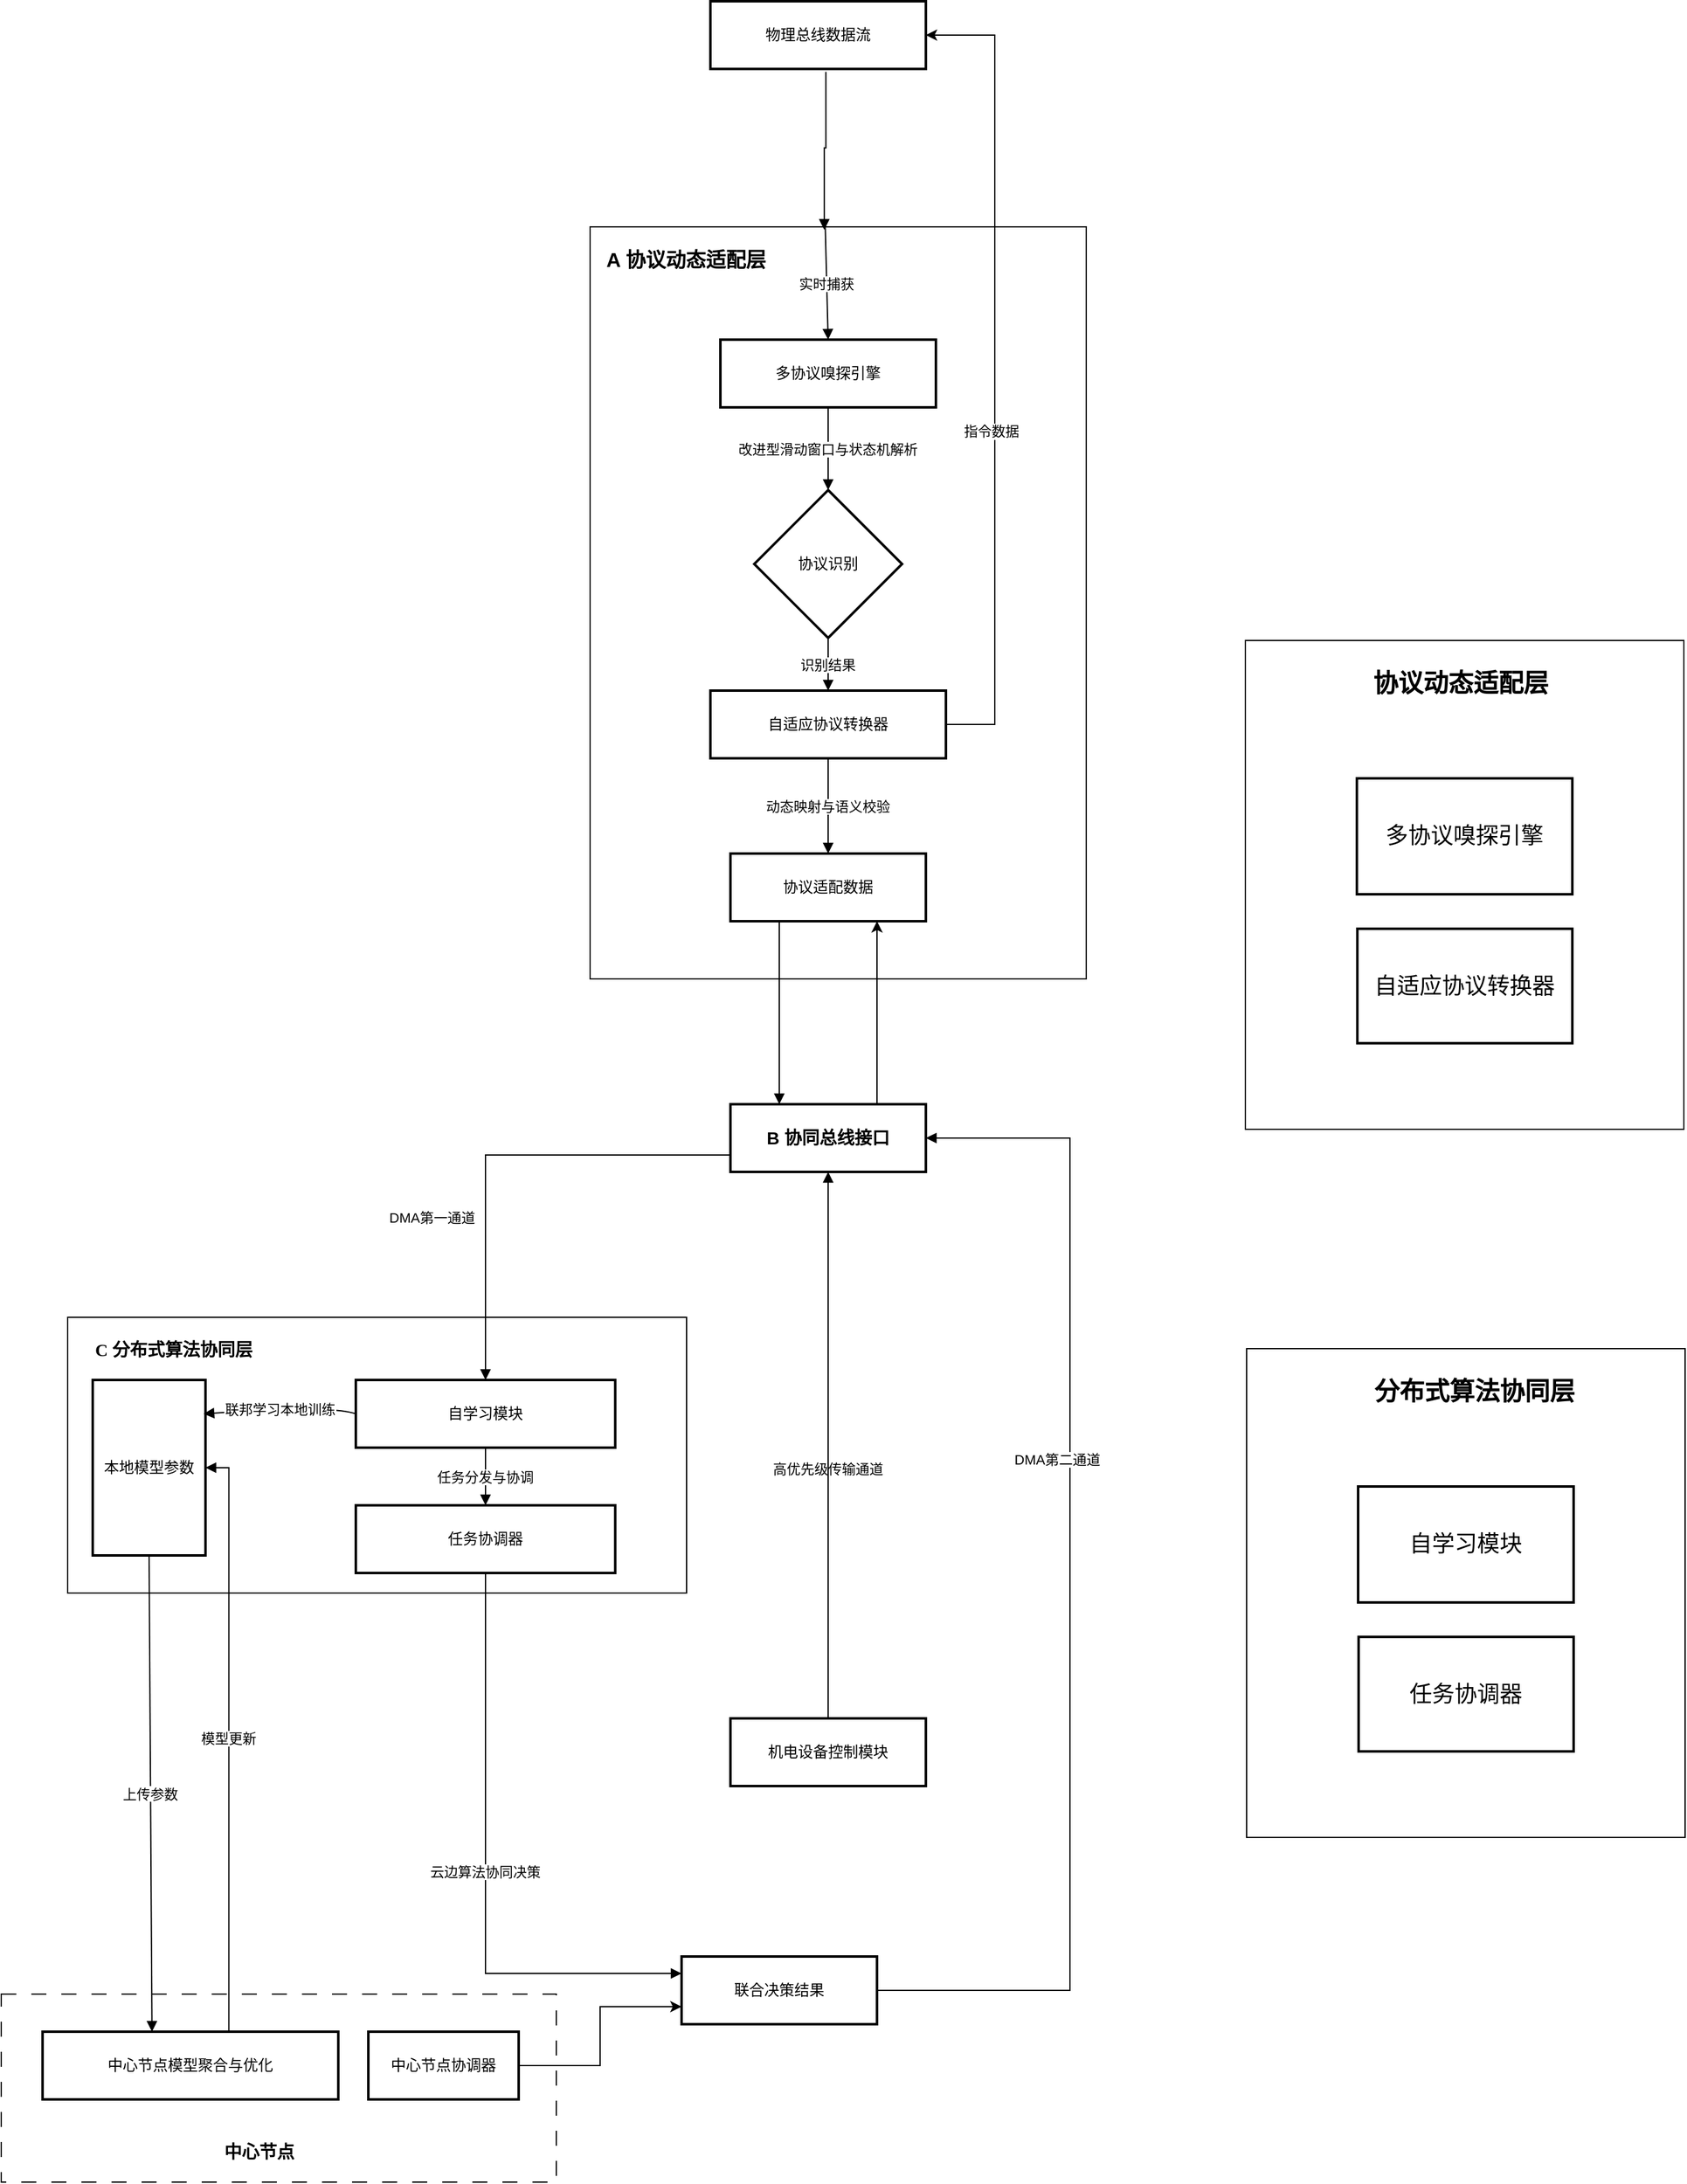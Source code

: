 <mxfile version="27.1.5">
  <diagram name="第 1 页" id="i4zDwKr-480T4ZqlYLz5">
    <mxGraphModel dx="1460" dy="840" grid="0" gridSize="10" guides="1" tooltips="1" connect="1" arrows="1" fold="1" page="1" pageScale="1" pageWidth="827" pageHeight="1169" math="0" shadow="0">
      <root>
        <mxCell id="0" />
        <mxCell id="1" parent="0" />
        <mxCell id="6QbdugIMN3S3a9xzyig_-14" value="" style="rounded=0;whiteSpace=wrap;html=1;dashed=1;dashPattern=12 12;" parent="1" vertex="1">
          <mxGeometry x="177" y="1730" width="443" height="150" as="geometry" />
        </mxCell>
        <mxCell id="6QbdugIMN3S3a9xzyig_-5" value="" style="group" parent="1" vertex="1" connectable="0">
          <mxGeometry x="647" y="320" width="396" height="600" as="geometry" />
        </mxCell>
        <mxCell id="sWlQ1pEmlknpdHxI84hu-36" value="" style="rounded=0;whiteSpace=wrap;html=1;" parent="6QbdugIMN3S3a9xzyig_-5" vertex="1">
          <mxGeometry width="396" height="600" as="geometry" />
        </mxCell>
        <mxCell id="6QbdugIMN3S3a9xzyig_-1" value="&lt;span style=&quot;font-family: Helvetica; font-style: normal; font-variant-ligatures: normal; font-variant-caps: normal; letter-spacing: normal; orphans: 2; text-align: center; text-indent: 0px; text-transform: none; widows: 2; word-spacing: 0px; -webkit-text-stroke-width: 0px; white-space: normal; text-decoration-thickness: initial; text-decoration-style: initial; text-decoration-color: initial; float: none; display: inline !important;&quot;&gt;A 协议动态适配层&lt;/span&gt;" style="text;whiteSpace=wrap;html=1;fontColor=default;fontStyle=1;fontSize=16;" parent="6QbdugIMN3S3a9xzyig_-5" vertex="1">
          <mxGeometry x="11" y="10" width="139" height="40" as="geometry" />
        </mxCell>
        <mxCell id="6QbdugIMN3S3a9xzyig_-4" value="" style="group" parent="1" vertex="1" connectable="0">
          <mxGeometry x="230" y="1190" width="494" height="220" as="geometry" />
        </mxCell>
        <mxCell id="6QbdugIMN3S3a9xzyig_-3" value="&lt;span style=&quot;color: rgb(0, 0, 0); font-family: Helvetica; font-style: normal; font-variant-ligatures: normal; font-variant-caps: normal; letter-spacing: normal; orphans: 2; text-align: center; text-indent: 0px; text-transform: none; widows: 2; word-spacing: 0px; -webkit-text-stroke-width: 0px; white-space: normal; text-decoration-thickness: initial; text-decoration-style: initial; text-decoration-color: initial; float: none; display: inline !important;&quot;&gt;&lt;font style=&quot;font-size: 14px;&quot;&gt;分布式算法协同层&lt;/font&gt;&lt;/span&gt;" style="text;whiteSpace=wrap;html=1;fontStyle=1" parent="6QbdugIMN3S3a9xzyig_-4" vertex="1">
          <mxGeometry x="20.707" y="10" width="192.275" height="40" as="geometry" />
        </mxCell>
        <mxCell id="6QbdugIMN3S3a9xzyig_-2" value="" style="rounded=0;whiteSpace=wrap;html=1;" parent="6QbdugIMN3S3a9xzyig_-4" vertex="1">
          <mxGeometry width="494.0" height="220" as="geometry" />
        </mxCell>
        <mxCell id="sWlQ1pEmlknpdHxI84hu-10" value="自学习模块" style="whiteSpace=wrap;strokeWidth=2;" parent="6QbdugIMN3S3a9xzyig_-4" vertex="1">
          <mxGeometry x="229.997" y="50" width="207.066" height="54" as="geometry" />
        </mxCell>
        <mxCell id="sWlQ1pEmlknpdHxI84hu-13" value="任务协调器" style="whiteSpace=wrap;strokeWidth=2;" parent="6QbdugIMN3S3a9xzyig_-4" vertex="1">
          <mxGeometry x="229.997" y="150" width="207.066" height="54" as="geometry" />
        </mxCell>
        <mxCell id="sWlQ1pEmlknpdHxI84hu-29" value="任务分发与协调" style="startArrow=none;endArrow=block;rounded=0;entryX=0.5;entryY=0;entryDx=0;entryDy=0;exitX=0.5;exitY=1;exitDx=0;exitDy=0;edgeStyle=orthogonalEdgeStyle;" parent="6QbdugIMN3S3a9xzyig_-4" source="sWlQ1pEmlknpdHxI84hu-10" target="sWlQ1pEmlknpdHxI84hu-13" edge="1">
          <mxGeometry relative="1" as="geometry">
            <mxPoint x="382.227" y="193.075" as="sourcePoint" />
          </mxGeometry>
        </mxCell>
        <mxCell id="sWlQ1pEmlknpdHxI84hu-11" value="本地模型参数" style="whiteSpace=wrap;strokeWidth=2;" parent="6QbdugIMN3S3a9xzyig_-4" vertex="1">
          <mxGeometry x="20" y="50" width="90" height="140" as="geometry" />
        </mxCell>
        <mxCell id="sWlQ1pEmlknpdHxI84hu-26" value="联邦学习本地训练" style="curved=1;startArrow=none;endArrow=block;exitX=0;exitY=0.5;entryX=0.983;entryY=0.193;rounded=0;exitDx=0;exitDy=0;entryDx=0;entryDy=0;entryPerimeter=0;" parent="6QbdugIMN3S3a9xzyig_-4" source="sWlQ1pEmlknpdHxI84hu-10" target="sWlQ1pEmlknpdHxI84hu-11" edge="1">
          <mxGeometry relative="1" as="geometry">
            <Array as="points">
              <mxPoint x="210" y="70" />
            </Array>
          </mxGeometry>
        </mxCell>
        <mxCell id="6QbdugIMN3S3a9xzyig_-11" value="&lt;p class=&quot;MsoNormal&quot;&gt;&lt;b style=&quot;mso-bidi-font-weight:normal&quot;&gt;&lt;span dir=&quot;LTR&quot; style=&quot;mso-spacerun:&#39;yes&#39;;font-family:&#39;Times New Roman&#39;;mso-fareast-font-family:&#39;Google Sans Text&#39;;&lt;br/&gt;color:rgb(27,28,29);mso-ansi-font-weight:bold;mso-ansi-font-style:normal;&lt;br/&gt;font-size:12.0pt;&quot;&gt;&lt;font style=&quot;font-size: 14px;&quot; face=&quot;Google Sans Text&quot;&gt;C 分布式算法协同层&lt;/font&gt;&lt;/span&gt;&lt;/b&gt;&lt;/p&gt;" style="text;whiteSpace=wrap;html=1;" parent="6QbdugIMN3S3a9xzyig_-4" vertex="1">
          <mxGeometry x="20" width="160" height="40" as="geometry" />
        </mxCell>
        <mxCell id="sWlQ1pEmlknpdHxI84hu-2" value="物理总线数据流" style="whiteSpace=wrap;strokeWidth=2;" parent="1" vertex="1">
          <mxGeometry x="743" y="140" width="172" height="54" as="geometry" />
        </mxCell>
        <mxCell id="sWlQ1pEmlknpdHxI84hu-4" value="多协议嗅探引擎" style="whiteSpace=wrap;strokeWidth=2;" parent="1" vertex="1">
          <mxGeometry x="751" y="410" width="172" height="54" as="geometry" />
        </mxCell>
        <mxCell id="sWlQ1pEmlknpdHxI84hu-5" value="协议识别" style="rhombus;strokeWidth=2;whiteSpace=wrap;" parent="1" vertex="1">
          <mxGeometry x="778" y="530" width="118" height="118" as="geometry" />
        </mxCell>
        <mxCell id="sWlQ1pEmlknpdHxI84hu-6" value="自适应协议转换器" style="whiteSpace=wrap;strokeWidth=2;" parent="1" vertex="1">
          <mxGeometry x="743" y="690" width="188" height="54" as="geometry" />
        </mxCell>
        <mxCell id="sWlQ1pEmlknpdHxI84hu-7" value="协议适配数据" style="whiteSpace=wrap;strokeWidth=2;" parent="1" vertex="1">
          <mxGeometry x="759" y="820" width="156" height="54" as="geometry" />
        </mxCell>
        <mxCell id="6QbdugIMN3S3a9xzyig_-16" style="edgeStyle=orthogonalEdgeStyle;rounded=0;orthogonalLoop=1;jettySize=auto;html=1;entryX=0.75;entryY=1;entryDx=0;entryDy=0;" parent="1" source="sWlQ1pEmlknpdHxI84hu-8" target="sWlQ1pEmlknpdHxI84hu-7" edge="1">
          <mxGeometry relative="1" as="geometry">
            <Array as="points">
              <mxPoint x="876" y="990" />
              <mxPoint x="876" y="990" />
            </Array>
          </mxGeometry>
        </mxCell>
        <mxCell id="sWlQ1pEmlknpdHxI84hu-8" value="B 协同总线接口" style="whiteSpace=wrap;strokeWidth=2;fontStyle=1;fontSize=14;" parent="1" vertex="1">
          <mxGeometry x="759" y="1020" width="156" height="54" as="geometry" />
        </mxCell>
        <mxCell id="sWlQ1pEmlknpdHxI84hu-12" value="中心节点模型聚合与优化" style="whiteSpace=wrap;strokeWidth=2;" parent="1" vertex="1">
          <mxGeometry x="210" y="1760" width="236" height="54" as="geometry" />
        </mxCell>
        <mxCell id="sWlQ1pEmlknpdHxI84hu-14" value="联合决策结果" style="whiteSpace=wrap;strokeWidth=2;" parent="1" vertex="1">
          <mxGeometry x="720" y="1700" width="156" height="54" as="geometry" />
        </mxCell>
        <mxCell id="sWlQ1pEmlknpdHxI84hu-16" value="机电设备控制模块" style="whiteSpace=wrap;strokeWidth=2;" parent="1" vertex="1">
          <mxGeometry x="759" y="1510" width="156" height="54" as="geometry" />
        </mxCell>
        <mxCell id="sWlQ1pEmlknpdHxI84hu-18" value="" style="startArrow=none;endArrow=block;exitX=0.536;exitY=1.044;rounded=0;exitDx=0;exitDy=0;entryX=0.472;entryY=0.004;entryDx=0;entryDy=0;entryPerimeter=0;exitPerimeter=0;edgeStyle=orthogonalEdgeStyle;" parent="1" source="sWlQ1pEmlknpdHxI84hu-2" target="sWlQ1pEmlknpdHxI84hu-36" edge="1">
          <mxGeometry relative="1" as="geometry">
            <Array as="points">
              <mxPoint x="835" y="257" />
              <mxPoint x="834" y="257" />
            </Array>
            <mxPoint x="843" y="130" as="sourcePoint" />
            <mxPoint x="850" y="310" as="targetPoint" />
          </mxGeometry>
        </mxCell>
        <mxCell id="sWlQ1pEmlknpdHxI84hu-19" value="实时捕获" style="curved=1;startArrow=none;endArrow=block;exitX=0.474;exitY=0.001;entryX=0.5;entryY=0.01;rounded=0;exitDx=0;exitDy=0;exitPerimeter=0;" parent="1" source="sWlQ1pEmlknpdHxI84hu-36" target="sWlQ1pEmlknpdHxI84hu-4" edge="1">
          <mxGeometry relative="1" as="geometry">
            <Array as="points" />
            <mxPoint x="833.0" y="510" as="sourcePoint" />
          </mxGeometry>
        </mxCell>
        <mxCell id="sWlQ1pEmlknpdHxI84hu-20" value="改进型滑动窗口与状态机解析" style="curved=1;startArrow=none;endArrow=block;exitX=0.5;exitY=1.01;entryX=0.5;entryY=0;rounded=0;" parent="1" source="sWlQ1pEmlknpdHxI84hu-4" target="sWlQ1pEmlknpdHxI84hu-5" edge="1">
          <mxGeometry relative="1" as="geometry">
            <Array as="points" />
          </mxGeometry>
        </mxCell>
        <mxCell id="sWlQ1pEmlknpdHxI84hu-21" value="识别结果" style="curved=1;startArrow=none;endArrow=block;exitX=0.5;exitY=1;entryX=0.5;entryY=0;rounded=0;" parent="1" source="sWlQ1pEmlknpdHxI84hu-5" target="sWlQ1pEmlknpdHxI84hu-6" edge="1">
          <mxGeometry relative="1" as="geometry">
            <Array as="points" />
          </mxGeometry>
        </mxCell>
        <mxCell id="sWlQ1pEmlknpdHxI84hu-22" value="动态映射与语义校验" style="curved=1;startArrow=none;endArrow=block;exitX=0.5;exitY=1;entryX=0.5;entryY=0;rounded=0;" parent="1" source="sWlQ1pEmlknpdHxI84hu-6" target="sWlQ1pEmlknpdHxI84hu-7" edge="1">
          <mxGeometry relative="1" as="geometry">
            <Array as="points" />
          </mxGeometry>
        </mxCell>
        <mxCell id="sWlQ1pEmlknpdHxI84hu-23" value="DMA第一通道" style="curved=1;startArrow=none;endArrow=block;exitX=0.25;exitY=1;entryX=0.25;entryY=0;rounded=0;exitDx=0;exitDy=0;entryDx=0;entryDy=0;" parent="1" source="sWlQ1pEmlknpdHxI84hu-7" target="sWlQ1pEmlknpdHxI84hu-8" edge="1">
          <mxGeometry x="1" y="-291" relative="1" as="geometry">
            <Array as="points" />
            <mxPoint x="14" y="90" as="offset" />
          </mxGeometry>
        </mxCell>
        <mxCell id="sWlQ1pEmlknpdHxI84hu-24" value="高优先级传输通道" style="startArrow=none;endArrow=block;exitX=0;exitY=0.75;rounded=0;edgeStyle=orthogonalEdgeStyle;entryX=0.5;entryY=0;entryDx=0;entryDy=0;" parent="1" source="sWlQ1pEmlknpdHxI84hu-8" target="sWlQ1pEmlknpdHxI84hu-10" edge="1">
          <mxGeometry x="-1" y="261" relative="1" as="geometry">
            <mxPoint x="560" y="1190" as="targetPoint" />
            <mxPoint x="78" y="-11" as="offset" />
          </mxGeometry>
        </mxCell>
        <mxCell id="sWlQ1pEmlknpdHxI84hu-27" value="上传参数" style="startArrow=none;endArrow=block;exitX=0.5;exitY=1;entryX=0.37;entryY=0;rounded=0;exitDx=0;exitDy=0;" parent="1" source="sWlQ1pEmlknpdHxI84hu-11" target="sWlQ1pEmlknpdHxI84hu-12" edge="1">
          <mxGeometry relative="1" as="geometry" />
        </mxCell>
        <mxCell id="sWlQ1pEmlknpdHxI84hu-28" value="模型更新" style="startArrow=none;endArrow=block;exitX=0.63;exitY=0;entryX=1;entryY=0.5;rounded=0;entryDx=0;entryDy=0;edgeStyle=orthogonalEdgeStyle;" parent="1" source="sWlQ1pEmlknpdHxI84hu-12" target="sWlQ1pEmlknpdHxI84hu-11" edge="1">
          <mxGeometry relative="1" as="geometry" />
        </mxCell>
        <mxCell id="sWlQ1pEmlknpdHxI84hu-30" value="云边算法协同决策" style="startArrow=none;endArrow=block;exitX=0.5;exitY=1;rounded=0;edgeStyle=orthogonalEdgeStyle;entryX=0;entryY=0.25;entryDx=0;entryDy=0;exitDx=0;exitDy=0;" parent="1" source="sWlQ1pEmlknpdHxI84hu-13" target="sWlQ1pEmlknpdHxI84hu-14" edge="1">
          <mxGeometry relative="1" as="geometry">
            <Array as="points">
              <mxPoint x="563" y="1714" />
            </Array>
            <mxPoint x="490.53" y="1370" as="sourcePoint" />
            <mxPoint x="680" y="1690" as="targetPoint" />
          </mxGeometry>
        </mxCell>
        <mxCell id="sWlQ1pEmlknpdHxI84hu-31" value="DMA第二通道" style="startArrow=none;endArrow=block;exitX=1;exitY=0.5;entryX=1;entryY=0.5;rounded=0;edgeStyle=orthogonalEdgeStyle;entryDx=0;entryDy=0;exitDx=0;exitDy=0;" parent="1" source="sWlQ1pEmlknpdHxI84hu-14" target="sWlQ1pEmlknpdHxI84hu-8" edge="1">
          <mxGeometry x="0.218" y="10" relative="1" as="geometry">
            <Array as="points">
              <mxPoint x="1030" y="1727" />
              <mxPoint x="1030" y="1047" />
            </Array>
            <mxPoint as="offset" />
          </mxGeometry>
        </mxCell>
        <mxCell id="sWlQ1pEmlknpdHxI84hu-33" value="" style="startArrow=block;endArrow=none;exitX=0.5;exitY=1;entryX=0.5;entryY=0.01;rounded=0;exitDx=0;exitDy=0;edgeStyle=orthogonalEdgeStyle;startFill=1;" parent="1" source="sWlQ1pEmlknpdHxI84hu-8" target="sWlQ1pEmlknpdHxI84hu-16" edge="1">
          <mxGeometry relative="1" as="geometry">
            <mxPoint x="845.0" y="1414" as="sourcePoint" />
          </mxGeometry>
        </mxCell>
        <mxCell id="6QbdugIMN3S3a9xzyig_-10" style="edgeStyle=orthogonalEdgeStyle;rounded=0;orthogonalLoop=1;jettySize=auto;html=1;" parent="1" source="6QbdugIMN3S3a9xzyig_-9" edge="1">
          <mxGeometry relative="1" as="geometry">
            <mxPoint x="720" y="1740" as="targetPoint" />
            <Array as="points">
              <mxPoint x="655" y="1787" />
              <mxPoint x="655" y="1740" />
              <mxPoint x="720" y="1740" />
            </Array>
          </mxGeometry>
        </mxCell>
        <mxCell id="6QbdugIMN3S3a9xzyig_-9" value="中心节点协调器" style="whiteSpace=wrap;strokeWidth=2;" parent="1" vertex="1">
          <mxGeometry x="470" y="1760" width="120" height="54" as="geometry" />
        </mxCell>
        <mxCell id="6QbdugIMN3S3a9xzyig_-15" value="&lt;p class=&quot;MsoNormal&quot;&gt;&lt;b style=&quot;mso-bidi-font-weight:normal&quot;&gt;&lt;span dir=&quot;LTR&quot; style=&quot;mso-spacerun:&#39;yes&#39;;font-family:&#39;Times New Roman&#39;;mso-fareast-font-family:&#39;Google Sans Text&#39;;&lt;br/&gt;color:rgb(27,28,29);mso-ansi-font-weight:bold;mso-ansi-font-style:normal;&lt;br/&gt;font-size:12.0pt;&quot;&gt;&lt;font style=&quot;font-size: 14px;&quot; face=&quot;Google Sans Text&quot;&gt;中心节点&lt;/font&gt;&lt;/span&gt;&lt;/b&gt;&lt;/p&gt;" style="text;whiteSpace=wrap;html=1;" parent="1" vertex="1">
          <mxGeometry x="353" y="1830" width="93" height="40" as="geometry" />
        </mxCell>
        <mxCell id="6QbdugIMN3S3a9xzyig_-19" style="edgeStyle=orthogonalEdgeStyle;rounded=0;orthogonalLoop=1;jettySize=auto;html=1;entryX=1;entryY=0.5;entryDx=0;entryDy=0;" parent="1" source="sWlQ1pEmlknpdHxI84hu-6" target="sWlQ1pEmlknpdHxI84hu-2" edge="1">
          <mxGeometry relative="1" as="geometry">
            <mxPoint x="930" y="160" as="targetPoint" />
            <Array as="points">
              <mxPoint x="970" y="717" />
              <mxPoint x="970" y="167" />
            </Array>
          </mxGeometry>
        </mxCell>
        <mxCell id="6QbdugIMN3S3a9xzyig_-20" value="指令数据" style="edgeLabel;html=1;align=center;verticalAlign=middle;resizable=0;points=[];" parent="6QbdugIMN3S3a9xzyig_-19" vertex="1" connectable="0">
          <mxGeometry x="-0.152" y="3" relative="1" as="geometry">
            <mxPoint as="offset" />
          </mxGeometry>
        </mxCell>
        <mxCell id="0o7_lthhOLcmc-VNxocy-1" value="" style="group" vertex="1" connectable="0" parent="1">
          <mxGeometry x="1170" y="650" width="350" height="390" as="geometry" />
        </mxCell>
        <mxCell id="0o7_lthhOLcmc-VNxocy-2" value="" style="rounded=0;whiteSpace=wrap;html=1;" vertex="1" parent="0o7_lthhOLcmc-VNxocy-1">
          <mxGeometry width="350" height="390" as="geometry" />
        </mxCell>
        <mxCell id="0o7_lthhOLcmc-VNxocy-3" value="&lt;span style=&quot;font-family: Helvetica; font-style: normal; font-variant-ligatures: normal; font-variant-caps: normal; letter-spacing: normal; orphans: 2; text-align: center; text-indent: 0px; text-transform: none; widows: 2; word-spacing: 0px; -webkit-text-stroke-width: 0px; white-space: normal; text-decoration-thickness: initial; text-decoration-style: initial; text-decoration-color: initial; float: none; display: inline !important;&quot;&gt;&lt;font style=&quot;font-size: 20px;&quot;&gt;协议动态适配层&lt;/font&gt;&lt;/span&gt;" style="text;whiteSpace=wrap;html=1;fontColor=default;fontStyle=1;fontSize=16;" vertex="1" parent="0o7_lthhOLcmc-VNxocy-1">
          <mxGeometry x="100" y="15.0" width="190.28" height="26.002" as="geometry" />
        </mxCell>
        <mxCell id="0o7_lthhOLcmc-VNxocy-13" value="自适应协议转换器" style="whiteSpace=wrap;strokeWidth=2;fontSize=18;" vertex="1" parent="0o7_lthhOLcmc-VNxocy-1">
          <mxGeometry x="89.38" y="230.005" width="171.62" height="91.329" as="geometry" />
        </mxCell>
        <mxCell id="0o7_lthhOLcmc-VNxocy-4" value="多协议嗅探引擎" style="whiteSpace=wrap;strokeWidth=2;fontSize=18;" vertex="1" parent="0o7_lthhOLcmc-VNxocy-1">
          <mxGeometry x="89" y="110" width="172" height="92.5" as="geometry" />
        </mxCell>
        <mxCell id="0o7_lthhOLcmc-VNxocy-14" value="" style="group" vertex="1" connectable="0" parent="1">
          <mxGeometry x="1171" y="1215" width="350" height="390" as="geometry" />
        </mxCell>
        <mxCell id="0o7_lthhOLcmc-VNxocy-15" value="" style="rounded=0;whiteSpace=wrap;html=1;" vertex="1" parent="0o7_lthhOLcmc-VNxocy-14">
          <mxGeometry width="350" height="390" as="geometry" />
        </mxCell>
        <mxCell id="0o7_lthhOLcmc-VNxocy-16" value="&lt;span style=&quot;font-family: Helvetica; font-style: normal; font-variant-ligatures: normal; font-variant-caps: normal; letter-spacing: normal; orphans: 2; text-align: center; text-indent: 0px; text-transform: none; widows: 2; word-spacing: 0px; -webkit-text-stroke-width: 0px; white-space: normal; text-decoration-thickness: initial; text-decoration-style: initial; text-decoration-color: initial; float: none; display: inline !important;&quot;&gt;&lt;font style=&quot;font-size: 20px;&quot;&gt;分布式算法协同层&lt;/font&gt;&lt;/span&gt;" style="text;whiteSpace=wrap;html=1;fontColor=default;fontStyle=1;fontSize=16;" vertex="1" parent="0o7_lthhOLcmc-VNxocy-14">
          <mxGeometry x="100" y="15.0" width="190.28" height="26.002" as="geometry" />
        </mxCell>
        <mxCell id="0o7_lthhOLcmc-VNxocy-17" value="任务协调器" style="whiteSpace=wrap;strokeWidth=2;fontSize=18;" vertex="1" parent="0o7_lthhOLcmc-VNxocy-14">
          <mxGeometry x="89.38" y="230.005" width="171.62" height="91.329" as="geometry" />
        </mxCell>
        <mxCell id="0o7_lthhOLcmc-VNxocy-18" value="自学习模块" style="whiteSpace=wrap;strokeWidth=2;fontSize=18;" vertex="1" parent="0o7_lthhOLcmc-VNxocy-14">
          <mxGeometry x="89" y="110" width="172" height="92.5" as="geometry" />
        </mxCell>
      </root>
    </mxGraphModel>
  </diagram>
</mxfile>
